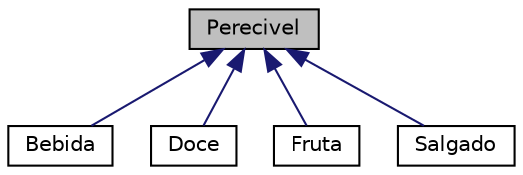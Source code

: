 digraph "Perecivel"
{
  edge [fontname="Helvetica",fontsize="10",labelfontname="Helvetica",labelfontsize="10"];
  node [fontname="Helvetica",fontsize="10",shape=record];
  Node1 [label="Perecivel",height=0.2,width=0.4,color="black", fillcolor="grey75", style="filled" fontcolor="black"];
  Node1 -> Node2 [dir="back",color="midnightblue",fontsize="10",style="solid",fontname="Helvetica"];
  Node2 [label="Bebida",height=0.2,width=0.4,color="black", fillcolor="white", style="filled",URL="$classBebida.html",tooltip="Classe derivada que representa uma bebida. "];
  Node1 -> Node3 [dir="back",color="midnightblue",fontsize="10",style="solid",fontname="Helvetica"];
  Node3 [label="Doce",height=0.2,width=0.4,color="black", fillcolor="white", style="filled",URL="$classDoce.html",tooltip="Classe derivada que representa um Doce. "];
  Node1 -> Node4 [dir="back",color="midnightblue",fontsize="10",style="solid",fontname="Helvetica"];
  Node4 [label="Fruta",height=0.2,width=0.4,color="black", fillcolor="white", style="filled",URL="$classFruta.html",tooltip="Classe derivada que representa uma Fruta. "];
  Node1 -> Node5 [dir="back",color="midnightblue",fontsize="10",style="solid",fontname="Helvetica"];
  Node5 [label="Salgado",height=0.2,width=0.4,color="black", fillcolor="white", style="filled",URL="$classSalgado.html",tooltip="Classe derivada que representa um Salgado. "];
}
